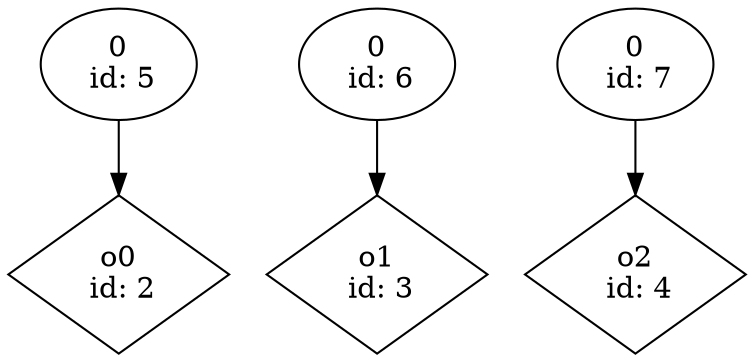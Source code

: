 digraph G {
n2 [label="o0\n id: 2",shape="diamond"];
n3 [label="o1\n id: 3",shape="diamond"];
n4 [label="o2\n id: 4",shape="diamond"];
n5 [label="0\n id: 5"];
n6 [label="0\n id: 6"];
n7 [label="0\n id: 7"];
n5 -> n2
n6 -> n3
n7 -> n4
}